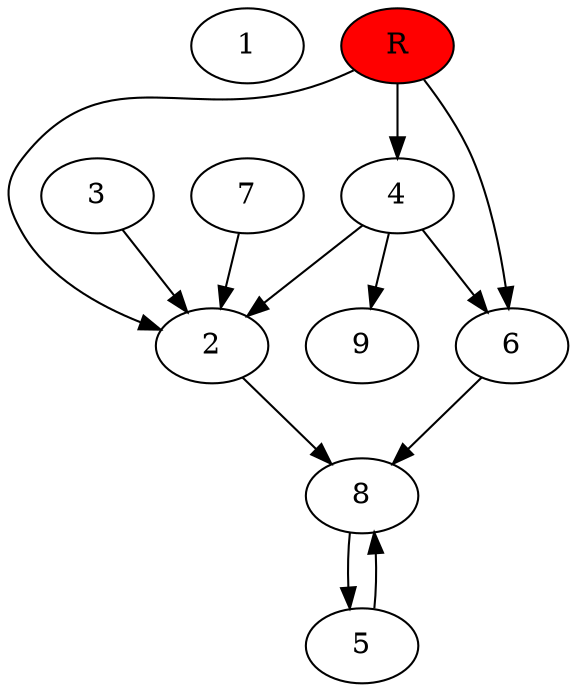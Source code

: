 digraph prb25777 {
	1
	2
	3
	4
	5
	6
	7
	8
	R [fillcolor="#ff0000" style=filled]
	2 -> 8
	3 -> 2
	4 -> 2
	4 -> 6
	4 -> 9
	5 -> 8
	6 -> 8
	7 -> 2
	8 -> 5
	R -> 2
	R -> 4
	R -> 6
}

